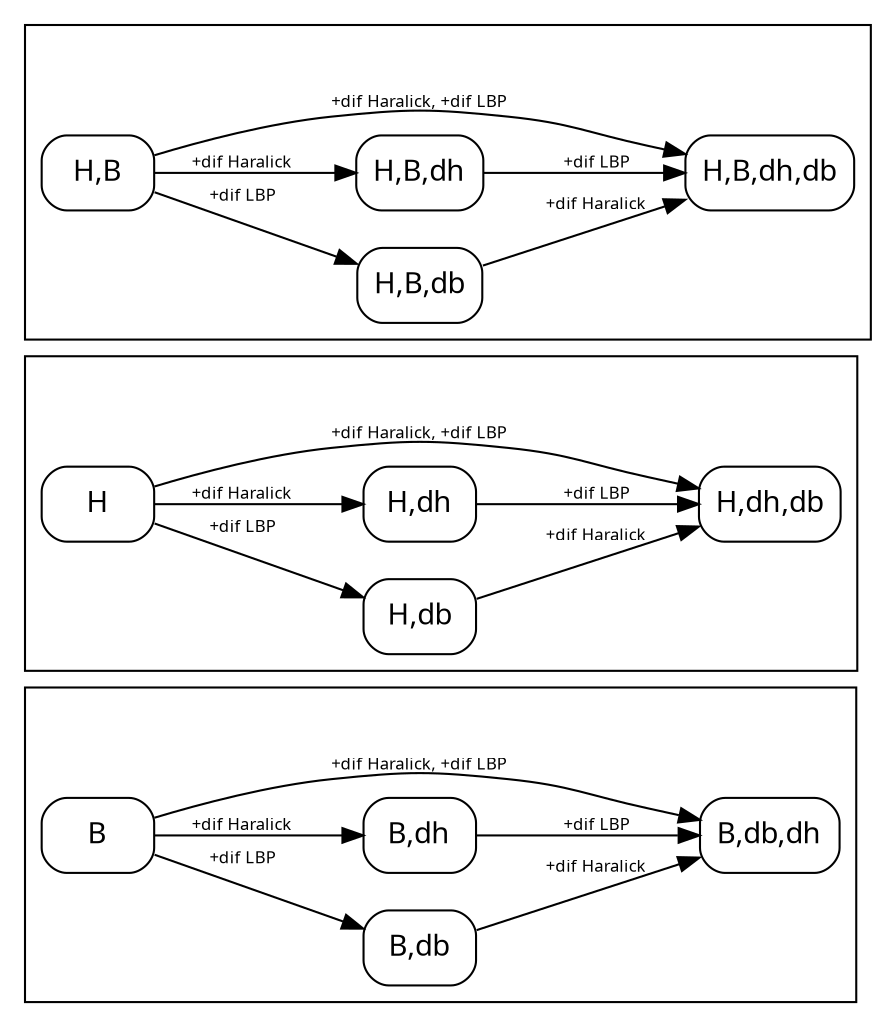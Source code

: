 digraph tratamentos {
rankdir=LR
node[fontname="Sans", style=rounded,shape=rectangle]
edge[fontname="Sans",fontsize="8"]


subgraph cluster_1 {
B[label="B"]
B_bd [label="B,db"]
B_hd [label="B,dh"]
B_hd_bd [label="B,db,dh"]
}

subgraph cluster_2 {
H[label="H"]
H_bd [label="H,db"]
H_hd [label="H,dh"]
H_hd_bd [label="H,dh,db"]

H -> H_hd [label="+dif Haralick"]
H -> H_bd [label="+dif LBP"]
H_bd -> H_hd_bd [label="+dif Haralick"]
H -> H_hd_bd [label="+dif Haralick, +dif LBP"]
}

subgraph cluster_3 {
H_B[label="H,B"]
H_B_bd [label="H,B,db"]
H_hd_B [label="H,B,dh"]
H_hd_B_bd [label="H,B,dh,db"]
}

// {H; B; H_B; rank=same}

// zero -> H [style=dotted]
// zero -> B [style=dotted]
// zero -> H_B [style=dotted]


// B -> H_B  [style="dotted", constraint=false]
// H -> H_B  [style="dotted", constraint=false]


// H_hd -> H_hd_B [style="dotted", constraint=false]
// B_bd -> H_B_bd [style="dotted", constraint=false]  

B -> B_bd [label="+dif LBP"]
B -> B_hd [label="+dif Haralick"]
B_hd -> B_hd_bd [label="+dif LBP"]

H_hd -> H_hd_bd [label="+dif LBP"]
B_bd -> B_hd_bd [label="+dif Haralick"]
B -> B_hd_bd [label="+dif Haralick, +dif LBP"]

H_B -> H_B_bd [label="+dif LBP"]
H_B_bd -> H_hd_B_bd [label="+dif Haralick"]

H_B -> H_hd_B [label="+dif Haralick"]
H_hd_B -> H_hd_B_bd [label="+dif LBP"]
H_B -> H_hd_B_bd [label="+dif Haralick, +dif LBP"]

// B_hd_bd -> H_hd_B_bd [style="invis"]
// H_hd_bd ->  H_hd_B_bd [style="invis"]

// B_hd -> H_hd_B [style="invis"]
// H_bd -> H_B_bd [style="invis"]




}
